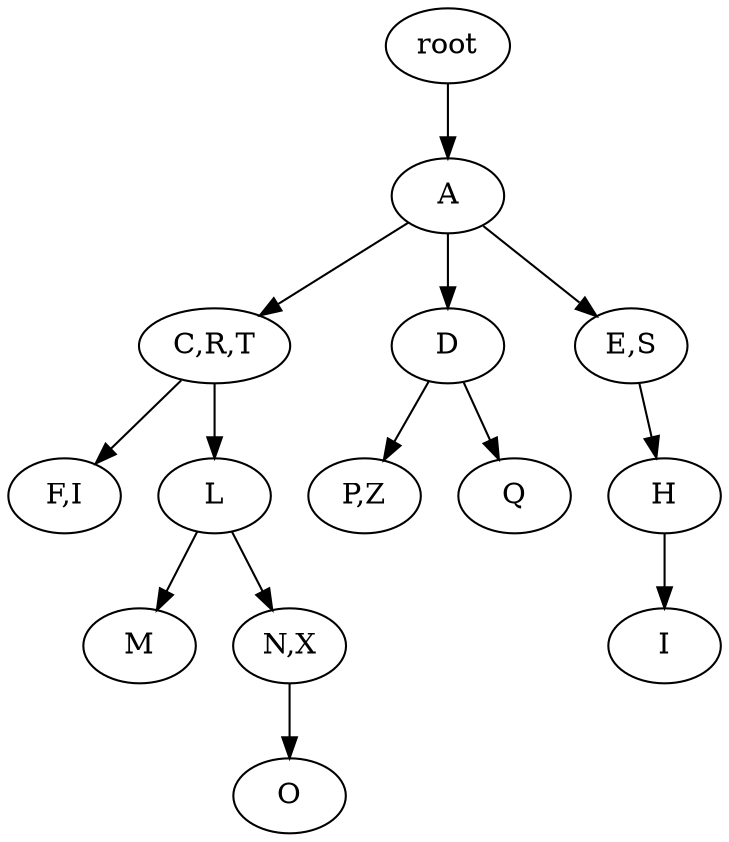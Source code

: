 strict digraph G {
	graph [name=G];
	0	 [label=root];
	1	 [label=A];
	0 -> 1;
	3	 [label="C,R,T"];
	1 -> 3;
	4	 [label=D];
	1 -> 4;
	5	 [label="E,S"];
	1 -> 5;
	6	 [label="F,I"];
	3 -> 6;
	10	 [label=L];
	3 -> 10;
	14	 [label="P,Z"];
	4 -> 14;
	15	 [label=Q];
	4 -> 15;
	8	 [label=H];
	5 -> 8;
	9	 [label=I];
	8 -> 9;
	11	 [label=M];
	10 -> 11;
	12	 [label="N,X"];
	10 -> 12;
	13	 [label=O];
	12 -> 13;
}

